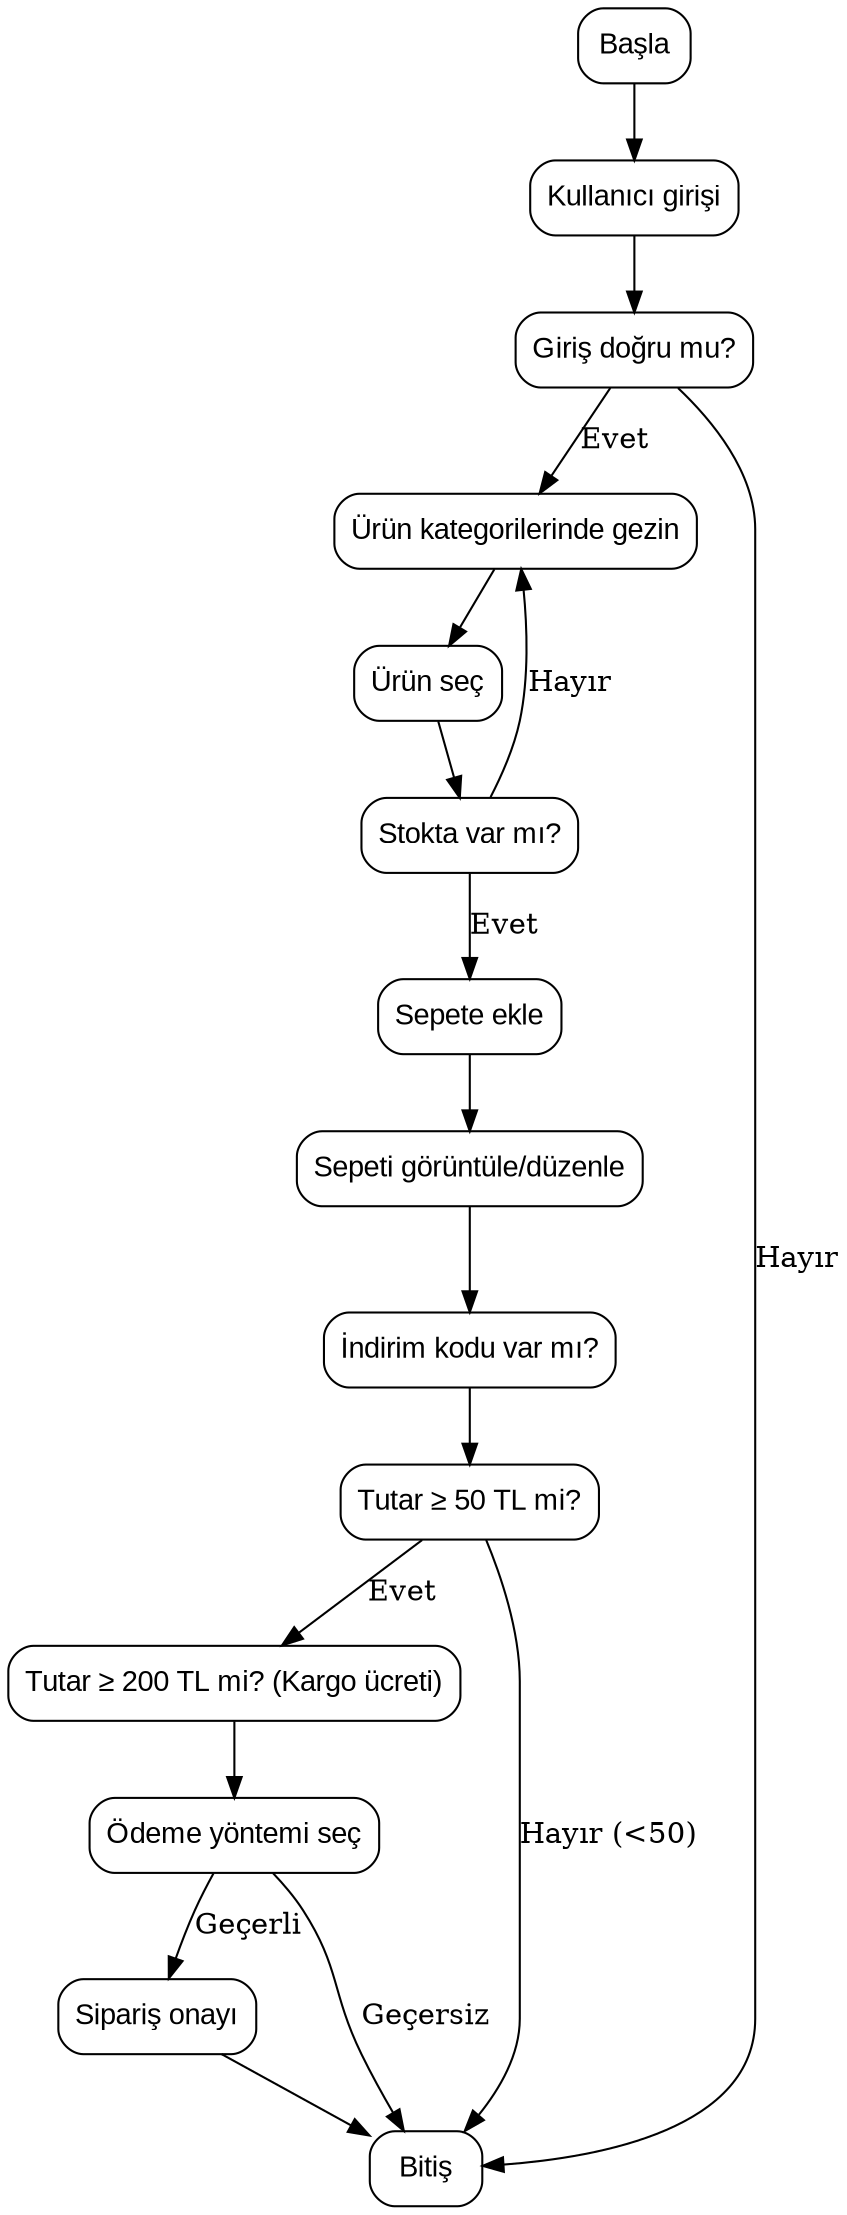 digraph Alisveris {
    rankdir=TB;
    node [shape=rectangle, style=rounded, fontname="Arial"];

    Start [label="Başla"];
    Login [label="Kullanıcı girişi"];
    CheckLogin [label="Giriş doğru mu?"];
    Browse [label="Ürün kategorilerinde gezin"];
    SelectProduct [label="Ürün seç"];
    StockCheck [label="Stokta var mı?"];
    AddToCart [label="Sepete ekle"];
    ViewCart [label="Sepeti görüntüle/düzenle"];
    Discount [label="İndirim kodu var mı?"];
    MinCheck [label="Tutar ≥ 50 TL mi?"];
    CargoCheck [label="Tutar ≥ 200 TL mi? (Kargo ücreti)"];
    Payment [label="Ödeme yöntemi seç"];
    Confirm [label="Sipariş onayı"];
    End [label="Bitiş"];

    Start -> Login -> CheckLogin;
    CheckLogin -> Browse [label="Evet"];
    CheckLogin -> End [label="Hayır"];

    Browse -> SelectProduct -> StockCheck;
    StockCheck -> AddToCart [label="Evet"];
    StockCheck -> Browse [label="Hayır"];

    AddToCart -> ViewCart -> Discount;
    Discount -> MinCheck;
    MinCheck -> End [label="Hayır (<50)"];
    MinCheck -> CargoCheck [label="Evet"];

    CargoCheck -> Payment;
    Payment -> Confirm [label="Geçerli"];
    Payment -> End [label="Geçersiz"];
    Confirm -> End;
}
